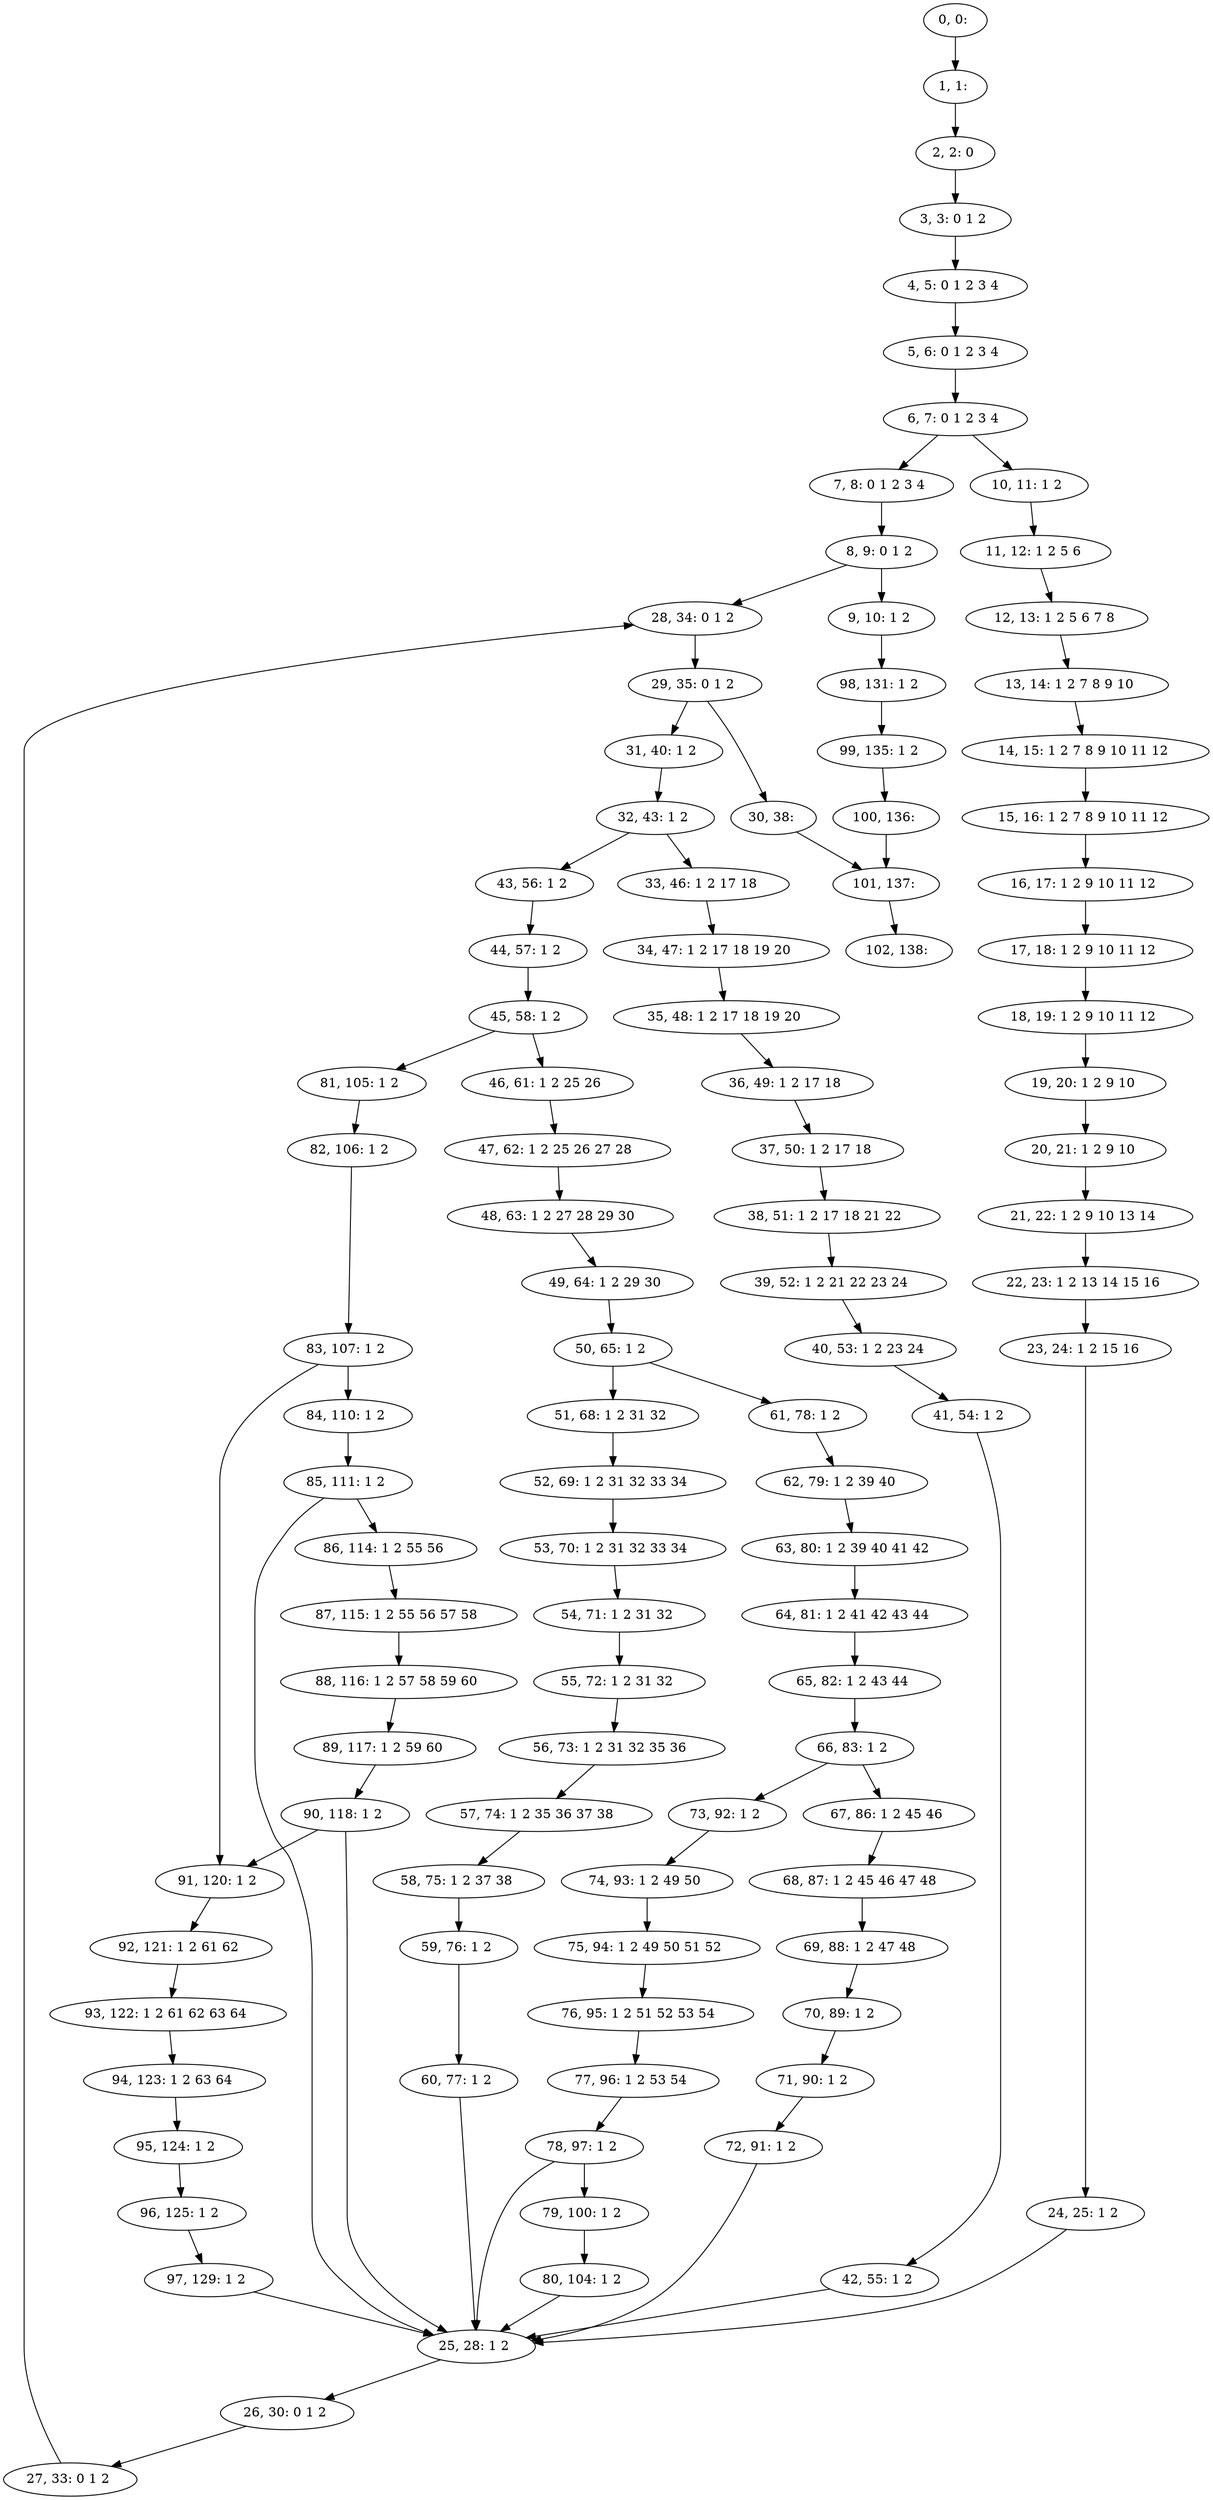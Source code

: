 digraph G {
0[label="0, 0: "];
1[label="1, 1: "];
2[label="2, 2: 0 "];
3[label="3, 3: 0 1 2 "];
4[label="4, 5: 0 1 2 3 4 "];
5[label="5, 6: 0 1 2 3 4 "];
6[label="6, 7: 0 1 2 3 4 "];
7[label="7, 8: 0 1 2 3 4 "];
8[label="8, 9: 0 1 2 "];
9[label="9, 10: 1 2 "];
10[label="10, 11: 1 2 "];
11[label="11, 12: 1 2 5 6 "];
12[label="12, 13: 1 2 5 6 7 8 "];
13[label="13, 14: 1 2 7 8 9 10 "];
14[label="14, 15: 1 2 7 8 9 10 11 12 "];
15[label="15, 16: 1 2 7 8 9 10 11 12 "];
16[label="16, 17: 1 2 9 10 11 12 "];
17[label="17, 18: 1 2 9 10 11 12 "];
18[label="18, 19: 1 2 9 10 11 12 "];
19[label="19, 20: 1 2 9 10 "];
20[label="20, 21: 1 2 9 10 "];
21[label="21, 22: 1 2 9 10 13 14 "];
22[label="22, 23: 1 2 13 14 15 16 "];
23[label="23, 24: 1 2 15 16 "];
24[label="24, 25: 1 2 "];
25[label="25, 28: 1 2 "];
26[label="26, 30: 0 1 2 "];
27[label="27, 33: 0 1 2 "];
28[label="28, 34: 0 1 2 "];
29[label="29, 35: 0 1 2 "];
30[label="30, 38: "];
31[label="31, 40: 1 2 "];
32[label="32, 43: 1 2 "];
33[label="33, 46: 1 2 17 18 "];
34[label="34, 47: 1 2 17 18 19 20 "];
35[label="35, 48: 1 2 17 18 19 20 "];
36[label="36, 49: 1 2 17 18 "];
37[label="37, 50: 1 2 17 18 "];
38[label="38, 51: 1 2 17 18 21 22 "];
39[label="39, 52: 1 2 21 22 23 24 "];
40[label="40, 53: 1 2 23 24 "];
41[label="41, 54: 1 2 "];
42[label="42, 55: 1 2 "];
43[label="43, 56: 1 2 "];
44[label="44, 57: 1 2 "];
45[label="45, 58: 1 2 "];
46[label="46, 61: 1 2 25 26 "];
47[label="47, 62: 1 2 25 26 27 28 "];
48[label="48, 63: 1 2 27 28 29 30 "];
49[label="49, 64: 1 2 29 30 "];
50[label="50, 65: 1 2 "];
51[label="51, 68: 1 2 31 32 "];
52[label="52, 69: 1 2 31 32 33 34 "];
53[label="53, 70: 1 2 31 32 33 34 "];
54[label="54, 71: 1 2 31 32 "];
55[label="55, 72: 1 2 31 32 "];
56[label="56, 73: 1 2 31 32 35 36 "];
57[label="57, 74: 1 2 35 36 37 38 "];
58[label="58, 75: 1 2 37 38 "];
59[label="59, 76: 1 2 "];
60[label="60, 77: 1 2 "];
61[label="61, 78: 1 2 "];
62[label="62, 79: 1 2 39 40 "];
63[label="63, 80: 1 2 39 40 41 42 "];
64[label="64, 81: 1 2 41 42 43 44 "];
65[label="65, 82: 1 2 43 44 "];
66[label="66, 83: 1 2 "];
67[label="67, 86: 1 2 45 46 "];
68[label="68, 87: 1 2 45 46 47 48 "];
69[label="69, 88: 1 2 47 48 "];
70[label="70, 89: 1 2 "];
71[label="71, 90: 1 2 "];
72[label="72, 91: 1 2 "];
73[label="73, 92: 1 2 "];
74[label="74, 93: 1 2 49 50 "];
75[label="75, 94: 1 2 49 50 51 52 "];
76[label="76, 95: 1 2 51 52 53 54 "];
77[label="77, 96: 1 2 53 54 "];
78[label="78, 97: 1 2 "];
79[label="79, 100: 1 2 "];
80[label="80, 104: 1 2 "];
81[label="81, 105: 1 2 "];
82[label="82, 106: 1 2 "];
83[label="83, 107: 1 2 "];
84[label="84, 110: 1 2 "];
85[label="85, 111: 1 2 "];
86[label="86, 114: 1 2 55 56 "];
87[label="87, 115: 1 2 55 56 57 58 "];
88[label="88, 116: 1 2 57 58 59 60 "];
89[label="89, 117: 1 2 59 60 "];
90[label="90, 118: 1 2 "];
91[label="91, 120: 1 2 "];
92[label="92, 121: 1 2 61 62 "];
93[label="93, 122: 1 2 61 62 63 64 "];
94[label="94, 123: 1 2 63 64 "];
95[label="95, 124: 1 2 "];
96[label="96, 125: 1 2 "];
97[label="97, 129: 1 2 "];
98[label="98, 131: 1 2 "];
99[label="99, 135: 1 2 "];
100[label="100, 136: "];
101[label="101, 137: "];
102[label="102, 138: "];
0->1 ;
1->2 ;
2->3 ;
3->4 ;
4->5 ;
5->6 ;
6->7 ;
6->10 ;
7->8 ;
8->9 ;
8->28 ;
9->98 ;
10->11 ;
11->12 ;
12->13 ;
13->14 ;
14->15 ;
15->16 ;
16->17 ;
17->18 ;
18->19 ;
19->20 ;
20->21 ;
21->22 ;
22->23 ;
23->24 ;
24->25 ;
25->26 ;
26->27 ;
27->28 ;
28->29 ;
29->30 ;
29->31 ;
30->101 ;
31->32 ;
32->33 ;
32->43 ;
33->34 ;
34->35 ;
35->36 ;
36->37 ;
37->38 ;
38->39 ;
39->40 ;
40->41 ;
41->42 ;
42->25 ;
43->44 ;
44->45 ;
45->46 ;
45->81 ;
46->47 ;
47->48 ;
48->49 ;
49->50 ;
50->51 ;
50->61 ;
51->52 ;
52->53 ;
53->54 ;
54->55 ;
55->56 ;
56->57 ;
57->58 ;
58->59 ;
59->60 ;
60->25 ;
61->62 ;
62->63 ;
63->64 ;
64->65 ;
65->66 ;
66->67 ;
66->73 ;
67->68 ;
68->69 ;
69->70 ;
70->71 ;
71->72 ;
72->25 ;
73->74 ;
74->75 ;
75->76 ;
76->77 ;
77->78 ;
78->79 ;
78->25 ;
79->80 ;
80->25 ;
81->82 ;
82->83 ;
83->84 ;
83->91 ;
84->85 ;
85->86 ;
85->25 ;
86->87 ;
87->88 ;
88->89 ;
89->90 ;
90->91 ;
90->25 ;
91->92 ;
92->93 ;
93->94 ;
94->95 ;
95->96 ;
96->97 ;
97->25 ;
98->99 ;
99->100 ;
100->101 ;
101->102 ;
}
